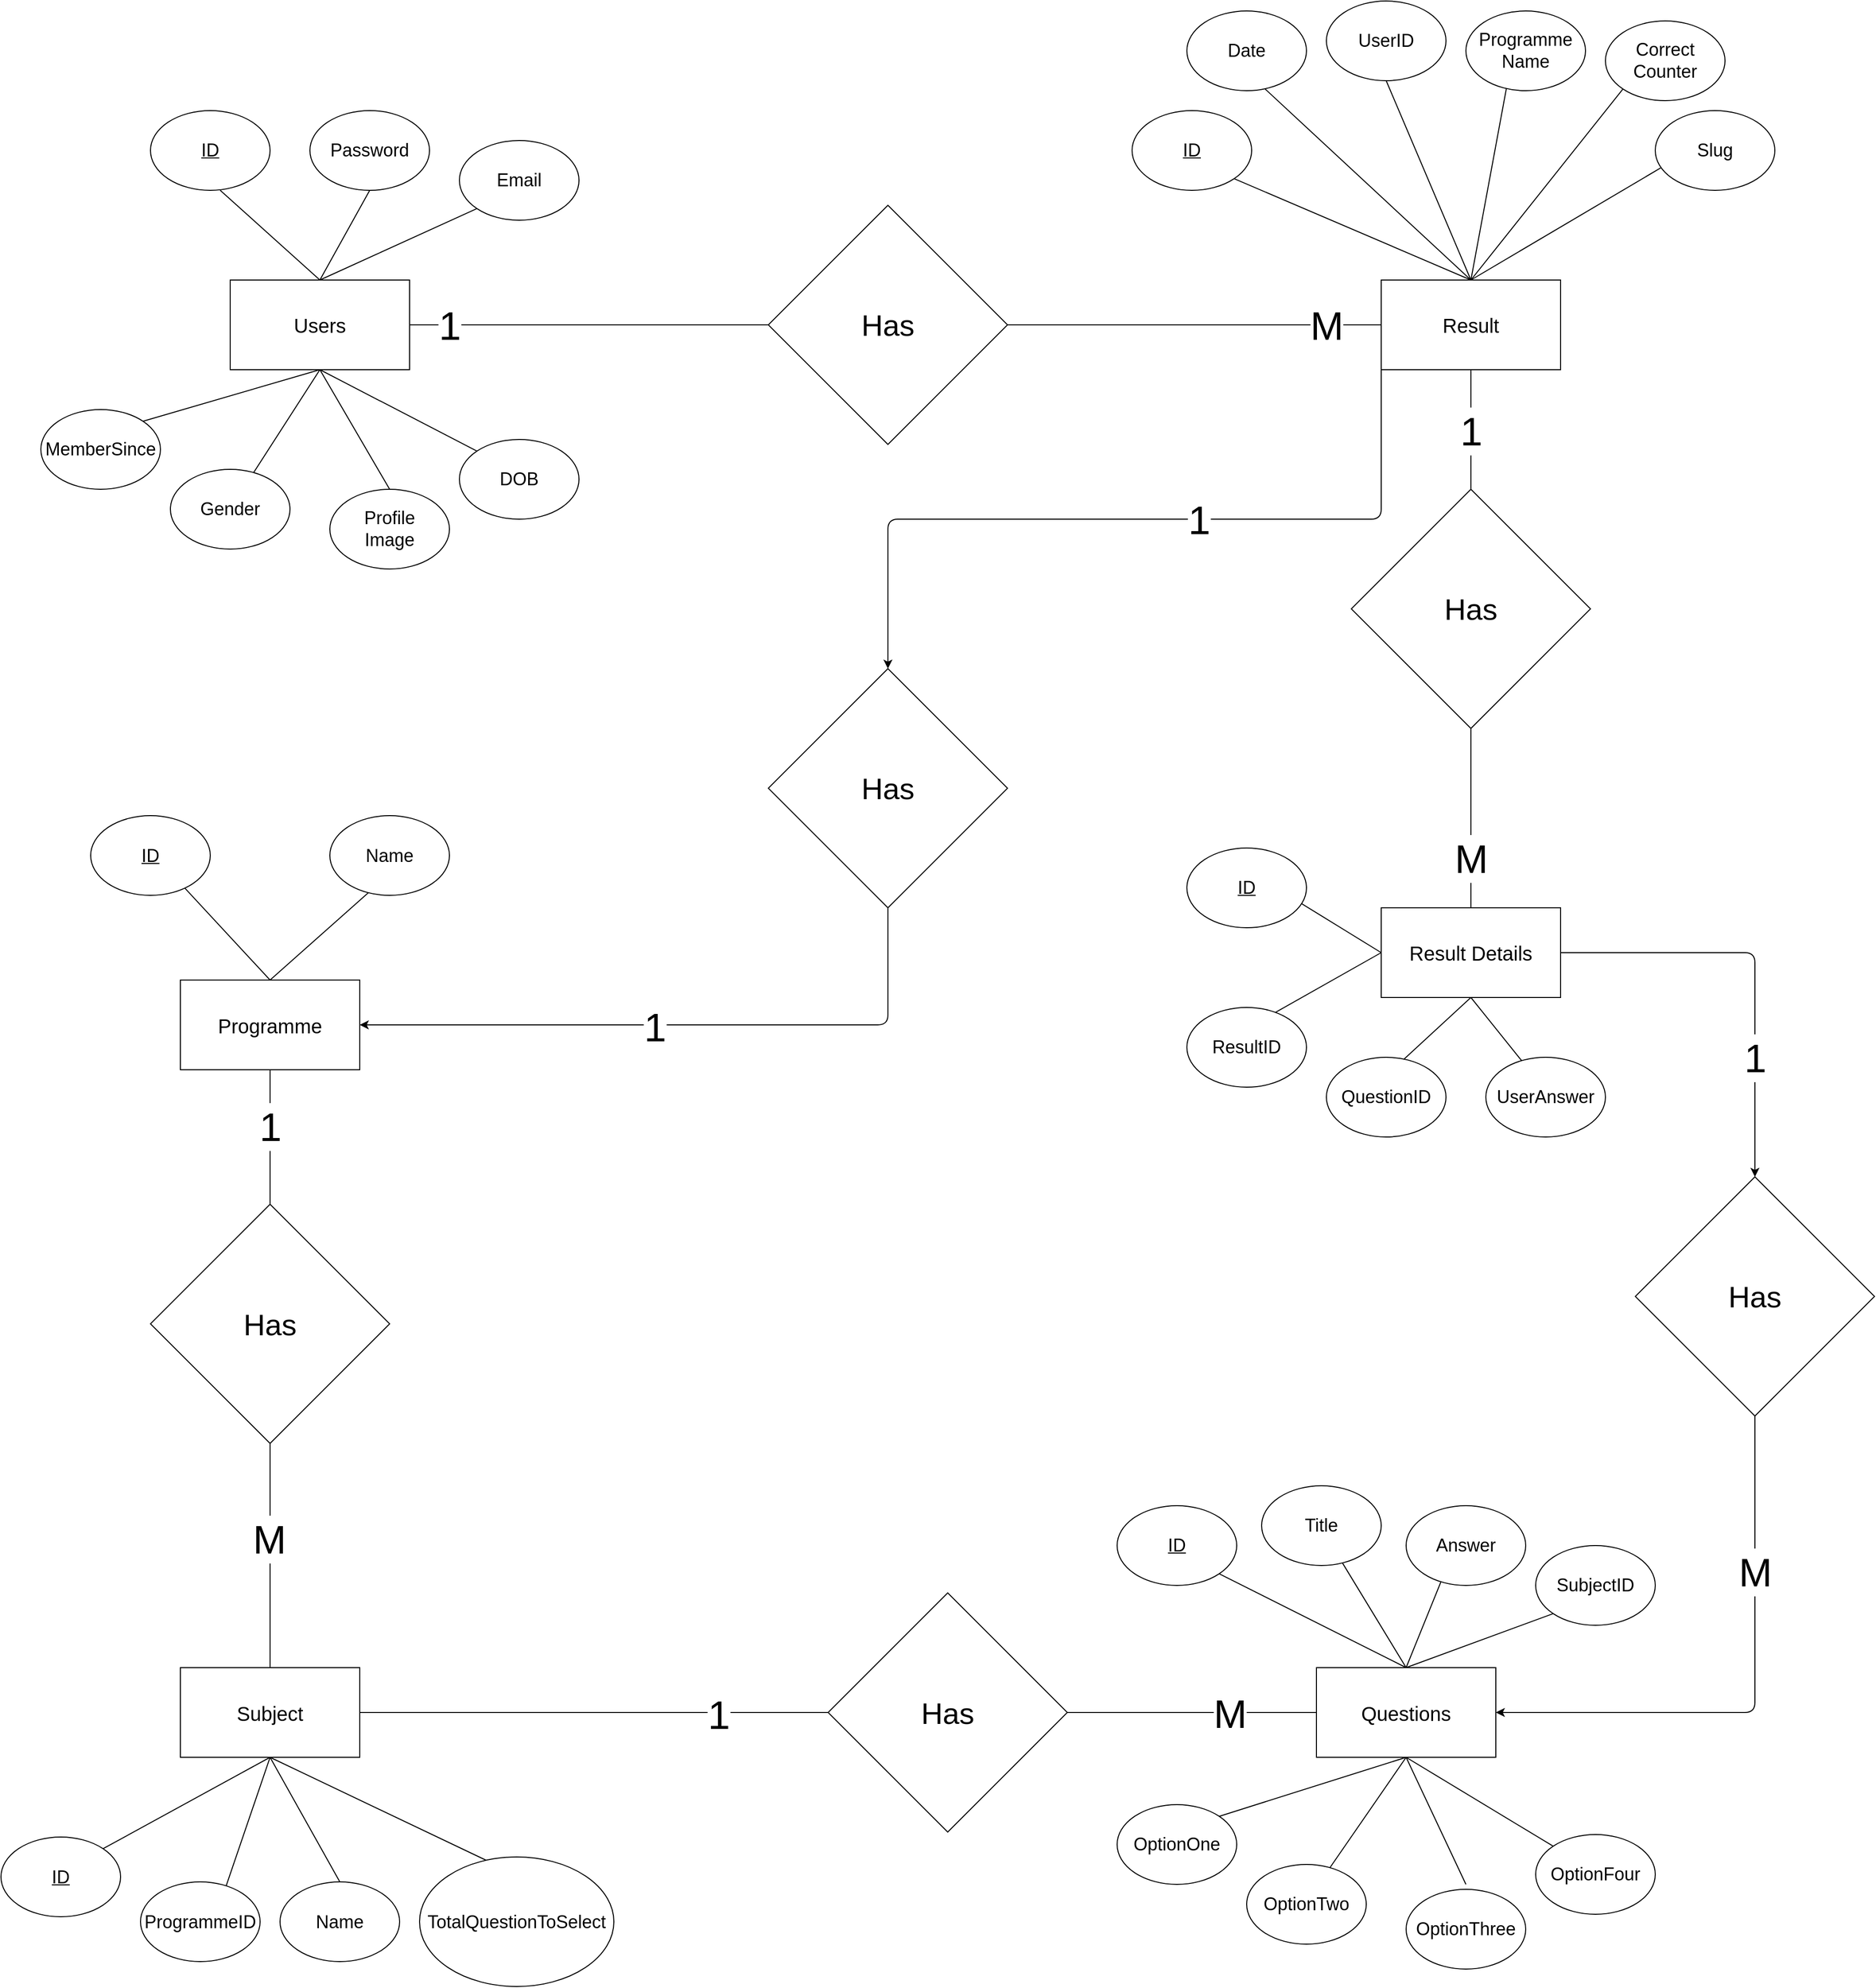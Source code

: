 <mxfile version="22.0.2" type="device">
  <diagram name="Page-1" id="zHE7dzKNxdLfFaWkAdhi">
    <mxGraphModel dx="1920" dy="1529" grid="1" gridSize="10" guides="1" tooltips="1" connect="1" arrows="1" fold="1" page="0" pageScale="1" pageWidth="850" pageHeight="1100" math="0" shadow="0">
      <root>
        <mxCell id="0" />
        <mxCell id="1" parent="0" />
        <mxCell id="DHTgpNYXtuhxtt-2HGvQ-1" value="&lt;font style=&quot;font-size: 20px;&quot;&gt;Questions&lt;/font&gt;" style="rounded=0;whiteSpace=wrap;html=1;" parent="1" vertex="1">
          <mxGeometry x="1400" y="1422.5" width="180" height="90" as="geometry" />
        </mxCell>
        <mxCell id="DHTgpNYXtuhxtt-2HGvQ-2" value="" style="endArrow=none;html=1;rounded=0;exitX=0.5;exitY=0;exitDx=0;exitDy=0;entryX=1;entryY=1;entryDx=0;entryDy=0;" parent="1" source="DHTgpNYXtuhxtt-2HGvQ-1" target="DHTgpNYXtuhxtt-2HGvQ-3" edge="1">
          <mxGeometry width="50" height="50" relative="1" as="geometry">
            <mxPoint x="1500" y="1480" as="sourcePoint" />
            <mxPoint x="1380" y="1330" as="targetPoint" />
          </mxGeometry>
        </mxCell>
        <mxCell id="DHTgpNYXtuhxtt-2HGvQ-3" value="&lt;font style=&quot;font-size: 18px;&quot;&gt;&lt;u&gt;ID&lt;/u&gt;&lt;/font&gt;" style="ellipse;whiteSpace=wrap;html=1;" parent="1" vertex="1">
          <mxGeometry x="1200" y="1260" width="120" height="80" as="geometry" />
        </mxCell>
        <mxCell id="DHTgpNYXtuhxtt-2HGvQ-4" value="" style="endArrow=none;html=1;rounded=0;exitX=0.5;exitY=0;exitDx=0;exitDy=0;entryX=0.67;entryY=0.954;entryDx=0;entryDy=0;entryPerimeter=0;" parent="1" source="DHTgpNYXtuhxtt-2HGvQ-1" target="DHTgpNYXtuhxtt-2HGvQ-5" edge="1">
          <mxGeometry width="50" height="50" relative="1" as="geometry">
            <mxPoint x="1553" y="1400" as="sourcePoint" />
            <mxPoint x="1409.56" y="1318" as="targetPoint" />
          </mxGeometry>
        </mxCell>
        <mxCell id="DHTgpNYXtuhxtt-2HGvQ-5" value="&lt;font style=&quot;font-size: 18px;&quot;&gt;Title&lt;/font&gt;" style="ellipse;whiteSpace=wrap;html=1;" parent="1" vertex="1">
          <mxGeometry x="1345" y="1240" width="120" height="80" as="geometry" />
        </mxCell>
        <mxCell id="DHTgpNYXtuhxtt-2HGvQ-6" value="" style="endArrow=none;html=1;rounded=0;exitX=0.5;exitY=0;exitDx=0;exitDy=0;entryX=0.29;entryY=0.959;entryDx=0;entryDy=0;entryPerimeter=0;" parent="1" source="DHTgpNYXtuhxtt-2HGvQ-1" target="DHTgpNYXtuhxtt-2HGvQ-7" edge="1">
          <mxGeometry width="50" height="50" relative="1" as="geometry">
            <mxPoint x="1490" y="1430" as="sourcePoint" />
            <mxPoint x="1640" y="1370" as="targetPoint" />
          </mxGeometry>
        </mxCell>
        <mxCell id="DHTgpNYXtuhxtt-2HGvQ-7" value="&lt;font style=&quot;font-size: 18px;&quot;&gt;Answer&lt;/font&gt;" style="ellipse;whiteSpace=wrap;html=1;" parent="1" vertex="1">
          <mxGeometry x="1490" y="1260" width="120" height="80" as="geometry" />
        </mxCell>
        <mxCell id="DHTgpNYXtuhxtt-2HGvQ-8" value="" style="endArrow=none;html=1;rounded=0;exitX=0.5;exitY=1;exitDx=0;exitDy=0;entryX=0.692;entryY=0.05;entryDx=0;entryDy=0;entryPerimeter=0;" parent="1" source="DHTgpNYXtuhxtt-2HGvQ-1" target="DHTgpNYXtuhxtt-2HGvQ-9" edge="1">
          <mxGeometry width="50" height="50" relative="1" as="geometry">
            <mxPoint x="1475" y="1510.0" as="sourcePoint" />
            <mxPoint x="1380" y="1610" as="targetPoint" />
          </mxGeometry>
        </mxCell>
        <mxCell id="DHTgpNYXtuhxtt-2HGvQ-9" value="&lt;font style=&quot;font-size: 18px;&quot;&gt;OptionTwo&lt;/font&gt;" style="ellipse;whiteSpace=wrap;html=1;direction=east;" parent="1" vertex="1">
          <mxGeometry x="1330" y="1620" width="120" height="80" as="geometry" />
        </mxCell>
        <mxCell id="DHTgpNYXtuhxtt-2HGvQ-10" value="" style="endArrow=none;html=1;rounded=0;entryX=0.5;entryY=0;entryDx=0;entryDy=0;exitX=0.5;exitY=1;exitDx=0;exitDy=0;" parent="1" source="DHTgpNYXtuhxtt-2HGvQ-1" edge="1">
          <mxGeometry width="50" height="50" relative="1" as="geometry">
            <mxPoint x="1475" y="1510.0" as="sourcePoint" />
            <mxPoint x="1550" y="1640" as="targetPoint" />
          </mxGeometry>
        </mxCell>
        <mxCell id="DHTgpNYXtuhxtt-2HGvQ-11" value="&lt;font style=&quot;font-size: 18px;&quot;&gt;OptionThree&lt;/font&gt;" style="ellipse;whiteSpace=wrap;html=1;direction=east;" parent="1" vertex="1">
          <mxGeometry x="1490" y="1645" width="120" height="80" as="geometry" />
        </mxCell>
        <mxCell id="DHTgpNYXtuhxtt-2HGvQ-12" value="" style="endArrow=none;html=1;rounded=0;exitX=0.5;exitY=1;exitDx=0;exitDy=0;entryX=0;entryY=0;entryDx=0;entryDy=0;" parent="1" source="DHTgpNYXtuhxtt-2HGvQ-1" target="DHTgpNYXtuhxtt-2HGvQ-13" edge="1">
          <mxGeometry width="50" height="50" relative="1" as="geometry">
            <mxPoint x="1475" y="1510.0" as="sourcePoint" />
            <mxPoint x="1640" y="1650" as="targetPoint" />
          </mxGeometry>
        </mxCell>
        <mxCell id="DHTgpNYXtuhxtt-2HGvQ-13" value="&lt;font style=&quot;font-size: 18px;&quot;&gt;OptionFour&lt;/font&gt;" style="ellipse;whiteSpace=wrap;html=1;direction=east;" parent="1" vertex="1">
          <mxGeometry x="1620" y="1590" width="120" height="80" as="geometry" />
        </mxCell>
        <mxCell id="DHTgpNYXtuhxtt-2HGvQ-15" value="" style="endArrow=none;html=1;rounded=0;exitX=0.5;exitY=1;exitDx=0;exitDy=0;entryX=1;entryY=0;entryDx=0;entryDy=0;" parent="1" source="DHTgpNYXtuhxtt-2HGvQ-1" target="DHTgpNYXtuhxtt-2HGvQ-16" edge="1">
          <mxGeometry width="50" height="50" relative="1" as="geometry">
            <mxPoint x="1475" y="1510.0" as="sourcePoint" />
            <mxPoint x="1310" y="1550" as="targetPoint" />
          </mxGeometry>
        </mxCell>
        <mxCell id="DHTgpNYXtuhxtt-2HGvQ-16" value="&lt;font style=&quot;font-size: 18px;&quot;&gt;OptionOne&lt;/font&gt;" style="ellipse;whiteSpace=wrap;html=1;direction=east;" parent="1" vertex="1">
          <mxGeometry x="1200" y="1560" width="120" height="80" as="geometry" />
        </mxCell>
        <mxCell id="DHTgpNYXtuhxtt-2HGvQ-17" value="&lt;font style=&quot;font-size: 20px;&quot;&gt;Users&lt;/font&gt;" style="rounded=0;whiteSpace=wrap;html=1;" parent="1" vertex="1">
          <mxGeometry x="310" y="30" width="180" height="90" as="geometry" />
        </mxCell>
        <mxCell id="DHTgpNYXtuhxtt-2HGvQ-18" value="" style="endArrow=none;html=1;rounded=0;exitX=0.5;exitY=0;exitDx=0;exitDy=0;" parent="1" source="DHTgpNYXtuhxtt-2HGvQ-17" edge="1">
          <mxGeometry width="50" height="50" relative="1" as="geometry">
            <mxPoint x="420" y="90" as="sourcePoint" />
            <mxPoint x="300" y="-60" as="targetPoint" />
          </mxGeometry>
        </mxCell>
        <mxCell id="DHTgpNYXtuhxtt-2HGvQ-19" value="&lt;font style=&quot;font-size: 18px;&quot;&gt;&lt;u&gt;ID&lt;/u&gt;&lt;/font&gt;" style="ellipse;whiteSpace=wrap;html=1;" parent="1" vertex="1">
          <mxGeometry x="230" y="-140" width="120" height="80" as="geometry" />
        </mxCell>
        <mxCell id="DHTgpNYXtuhxtt-2HGvQ-22" value="" style="endArrow=none;html=1;rounded=0;exitX=0.5;exitY=0;exitDx=0;exitDy=0;entryX=0;entryY=1;entryDx=0;entryDy=0;" parent="1" source="DHTgpNYXtuhxtt-2HGvQ-17" target="DHTgpNYXtuhxtt-2HGvQ-23" edge="1">
          <mxGeometry width="50" height="50" relative="1" as="geometry">
            <mxPoint x="410" y="40" as="sourcePoint" />
            <mxPoint x="560" y="-20" as="targetPoint" />
          </mxGeometry>
        </mxCell>
        <mxCell id="DHTgpNYXtuhxtt-2HGvQ-23" value="&lt;font style=&quot;font-size: 18px;&quot;&gt;Email&lt;/font&gt;" style="ellipse;whiteSpace=wrap;html=1;" parent="1" vertex="1">
          <mxGeometry x="540" y="-110" width="120" height="80" as="geometry" />
        </mxCell>
        <mxCell id="DHTgpNYXtuhxtt-2HGvQ-24" value="" style="endArrow=none;html=1;rounded=0;exitX=0.5;exitY=1;exitDx=0;exitDy=0;entryX=0.692;entryY=0.05;entryDx=0;entryDy=0;entryPerimeter=0;" parent="1" source="DHTgpNYXtuhxtt-2HGvQ-17" target="DHTgpNYXtuhxtt-2HGvQ-25" edge="1">
          <mxGeometry width="50" height="50" relative="1" as="geometry">
            <mxPoint x="400" y="300" as="sourcePoint" />
            <mxPoint x="300" y="210" as="targetPoint" />
          </mxGeometry>
        </mxCell>
        <mxCell id="DHTgpNYXtuhxtt-2HGvQ-25" value="&lt;font style=&quot;font-size: 18px;&quot;&gt;Gender&lt;/font&gt;" style="ellipse;whiteSpace=wrap;html=1;direction=east;" parent="1" vertex="1">
          <mxGeometry x="250" y="220" width="120" height="80" as="geometry" />
        </mxCell>
        <mxCell id="DHTgpNYXtuhxtt-2HGvQ-26" value="" style="endArrow=none;html=1;rounded=0;entryX=0.5;entryY=0;entryDx=0;entryDy=0;exitX=0.5;exitY=1;exitDx=0;exitDy=0;" parent="1" source="DHTgpNYXtuhxtt-2HGvQ-17" target="DHTgpNYXtuhxtt-2HGvQ-27" edge="1">
          <mxGeometry width="50" height="50" relative="1" as="geometry">
            <mxPoint x="410" y="260" as="sourcePoint" />
            <mxPoint x="460" y="210" as="targetPoint" />
          </mxGeometry>
        </mxCell>
        <mxCell id="DHTgpNYXtuhxtt-2HGvQ-27" value="&lt;font style=&quot;font-size: 18px;&quot;&gt;Profile&lt;br&gt;Image&lt;/font&gt;" style="ellipse;whiteSpace=wrap;html=1;direction=east;" parent="1" vertex="1">
          <mxGeometry x="410" y="240" width="120" height="80" as="geometry" />
        </mxCell>
        <mxCell id="DHTgpNYXtuhxtt-2HGvQ-28" value="" style="endArrow=none;html=1;rounded=0;exitX=0.5;exitY=1;exitDx=0;exitDy=0;entryX=0;entryY=0;entryDx=0;entryDy=0;" parent="1" source="DHTgpNYXtuhxtt-2HGvQ-17" target="DHTgpNYXtuhxtt-2HGvQ-29" edge="1">
          <mxGeometry width="50" height="50" relative="1" as="geometry">
            <mxPoint x="400" y="300" as="sourcePoint" />
            <mxPoint x="560" y="250" as="targetPoint" />
          </mxGeometry>
        </mxCell>
        <mxCell id="DHTgpNYXtuhxtt-2HGvQ-29" value="&lt;font style=&quot;font-size: 18px;&quot;&gt;DOB&lt;/font&gt;" style="ellipse;whiteSpace=wrap;html=1;direction=east;" parent="1" vertex="1">
          <mxGeometry x="540" y="190" width="120" height="80" as="geometry" />
        </mxCell>
        <mxCell id="DHTgpNYXtuhxtt-2HGvQ-30" value="" style="endArrow=none;html=1;rounded=0;exitX=0.5;exitY=0;exitDx=0;exitDy=0;entryX=0.5;entryY=1;entryDx=0;entryDy=0;" parent="1" source="DHTgpNYXtuhxtt-2HGvQ-17" target="DHTgpNYXtuhxtt-2HGvQ-31" edge="1">
          <mxGeometry width="50" height="50" relative="1" as="geometry">
            <mxPoint x="400" y="120" as="sourcePoint" />
            <mxPoint x="230" y="150" as="targetPoint" />
          </mxGeometry>
        </mxCell>
        <mxCell id="DHTgpNYXtuhxtt-2HGvQ-31" value="&lt;font style=&quot;font-size: 18px;&quot;&gt;Password&lt;/font&gt;" style="ellipse;whiteSpace=wrap;html=1;direction=east;" parent="1" vertex="1">
          <mxGeometry x="390" y="-140" width="120" height="80" as="geometry" />
        </mxCell>
        <mxCell id="Gae0MuEMHFGx-M63tHG_-1" style="edgeStyle=orthogonalEdgeStyle;rounded=1;orthogonalLoop=1;jettySize=auto;html=1;exitX=0;exitY=1;exitDx=0;exitDy=0;entryX=0.5;entryY=0;entryDx=0;entryDy=0;" edge="1" parent="1" source="DHTgpNYXtuhxtt-2HGvQ-32" target="XrXv45XWe5ub9CGLgNj5-101">
          <mxGeometry relative="1" as="geometry" />
        </mxCell>
        <mxCell id="Gae0MuEMHFGx-M63tHG_-2" value="&lt;font style=&quot;font-size: 40px;&quot;&gt;1&lt;/font&gt;" style="edgeLabel;html=1;align=center;verticalAlign=middle;resizable=0;points=[];" vertex="1" connectable="0" parent="Gae0MuEMHFGx-M63tHG_-1">
          <mxGeometry x="-0.161" relative="1" as="geometry">
            <mxPoint as="offset" />
          </mxGeometry>
        </mxCell>
        <mxCell id="DHTgpNYXtuhxtt-2HGvQ-32" value="&lt;font style=&quot;font-size: 20px;&quot;&gt;Result&lt;/font&gt;" style="rounded=0;whiteSpace=wrap;html=1;" parent="1" vertex="1">
          <mxGeometry x="1465" y="30" width="180" height="90" as="geometry" />
        </mxCell>
        <mxCell id="DHTgpNYXtuhxtt-2HGvQ-33" value="" style="endArrow=none;html=1;rounded=0;exitX=0.5;exitY=0;exitDx=0;exitDy=0;entryX=1;entryY=1;entryDx=0;entryDy=0;" parent="1" source="DHTgpNYXtuhxtt-2HGvQ-32" target="DHTgpNYXtuhxtt-2HGvQ-34" edge="1">
          <mxGeometry width="50" height="50" relative="1" as="geometry">
            <mxPoint x="1575" y="90" as="sourcePoint" />
            <mxPoint x="1455" y="-60" as="targetPoint" />
          </mxGeometry>
        </mxCell>
        <mxCell id="DHTgpNYXtuhxtt-2HGvQ-34" value="&lt;font style=&quot;font-size: 18px;&quot;&gt;&lt;u&gt;ID&lt;/u&gt;&lt;/font&gt;" style="ellipse;whiteSpace=wrap;html=1;" parent="1" vertex="1">
          <mxGeometry x="1215" y="-140" width="120" height="80" as="geometry" />
        </mxCell>
        <mxCell id="DHTgpNYXtuhxtt-2HGvQ-35" value="" style="endArrow=none;html=1;rounded=0;exitX=0.5;exitY=0;exitDx=0;exitDy=0;entryX=0.5;entryY=1;entryDx=0;entryDy=0;" parent="1" source="DHTgpNYXtuhxtt-2HGvQ-32" target="DHTgpNYXtuhxtt-2HGvQ-36" edge="1">
          <mxGeometry width="50" height="50" relative="1" as="geometry">
            <mxPoint x="1628" y="10" as="sourcePoint" />
            <mxPoint x="1615" y="-60" as="targetPoint" />
          </mxGeometry>
        </mxCell>
        <mxCell id="DHTgpNYXtuhxtt-2HGvQ-36" value="&lt;font style=&quot;font-size: 18px;&quot;&gt;UserID&lt;/font&gt;" style="ellipse;whiteSpace=wrap;html=1;" parent="1" vertex="1">
          <mxGeometry x="1410" y="-250" width="120" height="80" as="geometry" />
        </mxCell>
        <mxCell id="DHTgpNYXtuhxtt-2HGvQ-47" value="" style="endArrow=none;html=1;rounded=0;exitX=1;exitY=0.5;exitDx=0;exitDy=0;entryX=0;entryY=0.5;entryDx=0;entryDy=0;" parent="1" source="DHTgpNYXtuhxtt-2HGvQ-17" target="DHTgpNYXtuhxtt-2HGvQ-32" edge="1">
          <mxGeometry width="50" height="50" relative="1" as="geometry">
            <mxPoint x="880" y="210" as="sourcePoint" />
            <mxPoint x="930" y="160" as="targetPoint" />
          </mxGeometry>
        </mxCell>
        <mxCell id="DHTgpNYXtuhxtt-2HGvQ-54" value="&lt;font style=&quot;font-size: 40px;&quot;&gt;1&lt;/font&gt;" style="edgeLabel;html=1;align=center;verticalAlign=middle;resizable=0;points=[];" parent="DHTgpNYXtuhxtt-2HGvQ-47" vertex="1" connectable="0">
          <mxGeometry x="-0.982" relative="1" as="geometry">
            <mxPoint x="31" as="offset" />
          </mxGeometry>
        </mxCell>
        <mxCell id="DHTgpNYXtuhxtt-2HGvQ-55" value="&lt;font style=&quot;font-size: 40px;&quot;&gt;M&lt;/font&gt;" style="edgeLabel;html=1;align=center;verticalAlign=middle;resizable=0;points=[];" parent="DHTgpNYXtuhxtt-2HGvQ-47" vertex="1" connectable="0">
          <mxGeometry x="0.973" relative="1" as="geometry">
            <mxPoint x="-42" as="offset" />
          </mxGeometry>
        </mxCell>
        <mxCell id="DHTgpNYXtuhxtt-2HGvQ-48" value="&lt;font style=&quot;font-size: 30px;&quot;&gt;Has&lt;/font&gt;" style="rhombus;whiteSpace=wrap;html=1;" parent="1" vertex="1">
          <mxGeometry x="850" y="-45" width="240" height="240" as="geometry" />
        </mxCell>
        <mxCell id="DHTgpNYXtuhxtt-2HGvQ-51" value="" style="endArrow=none;html=1;rounded=0;entryX=0;entryY=1;entryDx=0;entryDy=0;exitX=0.5;exitY=0;exitDx=0;exitDy=0;" parent="1" source="DHTgpNYXtuhxtt-2HGvQ-1" target="DHTgpNYXtuhxtt-2HGvQ-52" edge="1">
          <mxGeometry width="50" height="50" relative="1" as="geometry">
            <mxPoint x="1480" y="1420" as="sourcePoint" />
            <mxPoint x="1760" y="1430" as="targetPoint" />
          </mxGeometry>
        </mxCell>
        <mxCell id="DHTgpNYXtuhxtt-2HGvQ-52" value="&lt;font style=&quot;font-size: 18px;&quot;&gt;SubjectID&lt;/font&gt;" style="ellipse;whiteSpace=wrap;html=1;" parent="1" vertex="1">
          <mxGeometry x="1620" y="1300" width="120" height="80" as="geometry" />
        </mxCell>
        <mxCell id="XrXv45XWe5ub9CGLgNj5-1" value="" style="endArrow=none;html=1;rounded=0;exitX=0.5;exitY=1;exitDx=0;exitDy=0;entryX=1;entryY=0;entryDx=0;entryDy=0;" parent="1" source="DHTgpNYXtuhxtt-2HGvQ-17" target="XrXv45XWe5ub9CGLgNj5-2" edge="1">
          <mxGeometry width="50" height="50" relative="1" as="geometry">
            <mxPoint x="410" y="130" as="sourcePoint" />
            <mxPoint x="220" y="160" as="targetPoint" />
          </mxGeometry>
        </mxCell>
        <mxCell id="XrXv45XWe5ub9CGLgNj5-2" value="&lt;font style=&quot;font-size: 18px;&quot;&gt;MemberSince&lt;/font&gt;" style="ellipse;whiteSpace=wrap;html=1;direction=east;" parent="1" vertex="1">
          <mxGeometry x="120" y="160" width="120" height="80" as="geometry" />
        </mxCell>
        <mxCell id="XrXv45XWe5ub9CGLgNj5-4" value="&lt;font style=&quot;font-size: 30px;&quot;&gt;Has&lt;/font&gt;" style="rhombus;whiteSpace=wrap;html=1;" parent="1" vertex="1">
          <mxGeometry x="1435" y="240" width="240" height="240" as="geometry" />
        </mxCell>
        <mxCell id="XrXv45XWe5ub9CGLgNj5-8" value="" style="endArrow=none;html=1;rounded=0;entryX=0.5;entryY=1;entryDx=0;entryDy=0;exitX=0.5;exitY=0;exitDx=0;exitDy=0;" parent="1" source="XrXv45XWe5ub9CGLgNj5-4" target="DHTgpNYXtuhxtt-2HGvQ-32" edge="1">
          <mxGeometry width="50" height="50" relative="1" as="geometry">
            <mxPoint x="1555" y="330" as="sourcePoint" />
            <mxPoint x="1370" y="200" as="targetPoint" />
          </mxGeometry>
        </mxCell>
        <mxCell id="XrXv45XWe5ub9CGLgNj5-86" value="&lt;font style=&quot;font-size: 40px;&quot;&gt;1&lt;/font&gt;" style="edgeLabel;html=1;align=center;verticalAlign=middle;resizable=0;points=[];" parent="XrXv45XWe5ub9CGLgNj5-8" vertex="1" connectable="0">
          <mxGeometry x="-0.012" relative="1" as="geometry">
            <mxPoint as="offset" />
          </mxGeometry>
        </mxCell>
        <mxCell id="XrXv45XWe5ub9CGLgNj5-9" value="" style="endArrow=none;html=1;rounded=0;entryX=0.5;entryY=1;entryDx=0;entryDy=0;exitX=0.5;exitY=0;exitDx=0;exitDy=0;" parent="1" source="XrXv45XWe5ub9CGLgNj5-10" target="XrXv45XWe5ub9CGLgNj5-4" edge="1">
          <mxGeometry width="50" height="50" relative="1" as="geometry">
            <mxPoint x="1555" y="790" as="sourcePoint" />
            <mxPoint x="1555.47" y="570" as="targetPoint" />
          </mxGeometry>
        </mxCell>
        <mxCell id="XrXv45XWe5ub9CGLgNj5-19" value="&lt;font style=&quot;font-size: 40px;&quot;&gt;M&lt;/font&gt;" style="edgeLabel;html=1;align=center;verticalAlign=middle;resizable=0;points=[];" parent="XrXv45XWe5ub9CGLgNj5-9" vertex="1" connectable="0">
          <mxGeometry x="-0.712" y="1" relative="1" as="geometry">
            <mxPoint x="1" y="-24" as="offset" />
          </mxGeometry>
        </mxCell>
        <mxCell id="Gae0MuEMHFGx-M63tHG_-5" style="edgeStyle=orthogonalEdgeStyle;rounded=1;orthogonalLoop=1;jettySize=auto;html=1;exitX=1;exitY=0.5;exitDx=0;exitDy=0;entryX=0.5;entryY=0;entryDx=0;entryDy=0;" edge="1" parent="1" source="XrXv45XWe5ub9CGLgNj5-10" target="XrXv45XWe5ub9CGLgNj5-84">
          <mxGeometry relative="1" as="geometry" />
        </mxCell>
        <mxCell id="Gae0MuEMHFGx-M63tHG_-6" value="&lt;font style=&quot;font-size: 40px;&quot;&gt;1&lt;/font&gt;" style="edgeLabel;html=1;align=center;verticalAlign=middle;resizable=0;points=[];" vertex="1" connectable="0" parent="Gae0MuEMHFGx-M63tHG_-5">
          <mxGeometry x="0.303" y="3" relative="1" as="geometry">
            <mxPoint x="-3" y="26" as="offset" />
          </mxGeometry>
        </mxCell>
        <mxCell id="XrXv45XWe5ub9CGLgNj5-10" value="&lt;font style=&quot;font-size: 20px;&quot;&gt;Result Details&lt;/font&gt;" style="rounded=0;whiteSpace=wrap;html=1;" parent="1" vertex="1">
          <mxGeometry x="1465" y="660" width="180" height="90" as="geometry" />
        </mxCell>
        <mxCell id="XrXv45XWe5ub9CGLgNj5-11" value="" style="endArrow=none;html=1;rounded=0;exitX=0.5;exitY=0;exitDx=0;exitDy=0;entryX=0.653;entryY=0.977;entryDx=0;entryDy=0;entryPerimeter=0;" parent="1" source="DHTgpNYXtuhxtt-2HGvQ-32" target="XrXv45XWe5ub9CGLgNj5-12" edge="1">
          <mxGeometry width="50" height="50" relative="1" as="geometry">
            <mxPoint x="1647.5" y="120" as="sourcePoint" />
            <mxPoint x="1807.5" y="70" as="targetPoint" />
          </mxGeometry>
        </mxCell>
        <mxCell id="XrXv45XWe5ub9CGLgNj5-12" value="&lt;span style=&quot;font-size: 18px;&quot;&gt;Date&lt;/span&gt;" style="ellipse;whiteSpace=wrap;html=1;" parent="1" vertex="1">
          <mxGeometry x="1270" y="-240" width="120" height="80" as="geometry" />
        </mxCell>
        <mxCell id="XrXv45XWe5ub9CGLgNj5-13" value="&lt;span style=&quot;font-size: 18px;&quot;&gt;Programme&lt;br&gt;Name&lt;/span&gt;" style="ellipse;whiteSpace=wrap;html=1;" parent="1" vertex="1">
          <mxGeometry x="1550" y="-240" width="120" height="80" as="geometry" />
        </mxCell>
        <mxCell id="XrXv45XWe5ub9CGLgNj5-14" value="&lt;span style=&quot;font-size: 18px;&quot;&gt;Correct Counter&lt;/span&gt;" style="ellipse;whiteSpace=wrap;html=1;" parent="1" vertex="1">
          <mxGeometry x="1690" y="-230" width="120" height="80" as="geometry" />
        </mxCell>
        <mxCell id="XrXv45XWe5ub9CGLgNj5-15" value="&lt;span style=&quot;font-size: 18px;&quot;&gt;Slug&lt;/span&gt;" style="ellipse;whiteSpace=wrap;html=1;" parent="1" vertex="1">
          <mxGeometry x="1740" y="-140" width="120" height="80" as="geometry" />
        </mxCell>
        <mxCell id="XrXv45XWe5ub9CGLgNj5-16" value="" style="endArrow=none;html=1;rounded=0;exitX=0.5;exitY=0;exitDx=0;exitDy=0;entryX=0.338;entryY=0.975;entryDx=0;entryDy=0;entryPerimeter=0;" parent="1" source="DHTgpNYXtuhxtt-2HGvQ-32" target="XrXv45XWe5ub9CGLgNj5-13" edge="1">
          <mxGeometry width="50" height="50" relative="1" as="geometry">
            <mxPoint x="1655" y="85" as="sourcePoint" />
            <mxPoint x="1757" y="23" as="targetPoint" />
          </mxGeometry>
        </mxCell>
        <mxCell id="XrXv45XWe5ub9CGLgNj5-17" value="" style="endArrow=none;html=1;rounded=0;exitX=0.5;exitY=0;exitDx=0;exitDy=0;entryX=0;entryY=1;entryDx=0;entryDy=0;" parent="1" source="DHTgpNYXtuhxtt-2HGvQ-32" target="XrXv45XWe5ub9CGLgNj5-14" edge="1">
          <mxGeometry width="50" height="50" relative="1" as="geometry">
            <mxPoint x="1655" y="85" as="sourcePoint" />
            <mxPoint x="1750" y="110" as="targetPoint" />
          </mxGeometry>
        </mxCell>
        <mxCell id="XrXv45XWe5ub9CGLgNj5-18" value="" style="endArrow=none;html=1;rounded=0;exitX=0.5;exitY=0;exitDx=0;exitDy=0;entryX=0.046;entryY=0.718;entryDx=0;entryDy=0;entryPerimeter=0;" parent="1" source="DHTgpNYXtuhxtt-2HGvQ-32" target="XrXv45XWe5ub9CGLgNj5-15" edge="1">
          <mxGeometry width="50" height="50" relative="1" as="geometry">
            <mxPoint x="1655" y="85" as="sourcePoint" />
            <mxPoint x="1750" y="210" as="targetPoint" />
          </mxGeometry>
        </mxCell>
        <mxCell id="XrXv45XWe5ub9CGLgNj5-21" value="" style="endArrow=none;html=1;rounded=0;exitX=0;exitY=0.5;exitDx=0;exitDy=0;entryX=0.954;entryY=0.693;entryDx=0;entryDy=0;entryPerimeter=0;" parent="1" source="XrXv45XWe5ub9CGLgNj5-10" target="XrXv45XWe5ub9CGLgNj5-22" edge="1">
          <mxGeometry width="50" height="50" relative="1" as="geometry">
            <mxPoint x="2015" y="830" as="sourcePoint" />
            <mxPoint x="1915" y="740" as="targetPoint" />
          </mxGeometry>
        </mxCell>
        <mxCell id="XrXv45XWe5ub9CGLgNj5-22" value="&lt;font style=&quot;font-size: 18px;&quot;&gt;&lt;u&gt;ID&lt;/u&gt;&lt;/font&gt;" style="ellipse;whiteSpace=wrap;html=1;" parent="1" vertex="1">
          <mxGeometry x="1270" y="600" width="120" height="80" as="geometry" />
        </mxCell>
        <mxCell id="XrXv45XWe5ub9CGLgNj5-23" value="" style="endArrow=none;html=1;rounded=0;exitX=0;exitY=0.5;exitDx=0;exitDy=0;entryX=0.741;entryY=0.062;entryDx=0;entryDy=0;entryPerimeter=0;" parent="1" source="XrXv45XWe5ub9CGLgNj5-10" target="XrXv45XWe5ub9CGLgNj5-24" edge="1">
          <mxGeometry width="50" height="50" relative="1" as="geometry">
            <mxPoint x="2015" y="830" as="sourcePoint" />
            <mxPoint x="2075" y="740" as="targetPoint" />
          </mxGeometry>
        </mxCell>
        <mxCell id="XrXv45XWe5ub9CGLgNj5-24" value="&lt;font style=&quot;font-size: 18px;&quot;&gt;ResultID&lt;/font&gt;" style="ellipse;whiteSpace=wrap;html=1;" parent="1" vertex="1">
          <mxGeometry x="1270" y="760" width="120" height="80" as="geometry" />
        </mxCell>
        <mxCell id="XrXv45XWe5ub9CGLgNj5-25" value="&lt;font style=&quot;font-size: 18px;&quot;&gt;QuestionID&lt;/font&gt;" style="ellipse;whiteSpace=wrap;html=1;" parent="1" vertex="1">
          <mxGeometry x="1410" y="810" width="120" height="80" as="geometry" />
        </mxCell>
        <mxCell id="XrXv45XWe5ub9CGLgNj5-26" value="" style="endArrow=none;html=1;rounded=0;exitX=0.5;exitY=1;exitDx=0;exitDy=0;entryX=0.648;entryY=0.025;entryDx=0;entryDy=0;entryPerimeter=0;" parent="1" source="XrXv45XWe5ub9CGLgNj5-10" target="XrXv45XWe5ub9CGLgNj5-25" edge="1">
          <mxGeometry width="50" height="50" relative="1" as="geometry">
            <mxPoint x="1565" y="760" as="sourcePoint" />
            <mxPoint x="1610" y="830" as="targetPoint" />
          </mxGeometry>
        </mxCell>
        <mxCell id="XrXv45XWe5ub9CGLgNj5-27" value="&lt;font style=&quot;font-size: 18px;&quot;&gt;UserAnswer&lt;/font&gt;" style="ellipse;whiteSpace=wrap;html=1;" parent="1" vertex="1">
          <mxGeometry x="1570" y="810" width="120" height="80" as="geometry" />
        </mxCell>
        <mxCell id="XrXv45XWe5ub9CGLgNj5-28" value="" style="endArrow=none;html=1;rounded=0;exitX=0.5;exitY=1;exitDx=0;exitDy=0;entryX=0.299;entryY=0.042;entryDx=0;entryDy=0;entryPerimeter=0;" parent="1" source="XrXv45XWe5ub9CGLgNj5-10" target="XrXv45XWe5ub9CGLgNj5-27" edge="1">
          <mxGeometry width="50" height="50" relative="1" as="geometry">
            <mxPoint x="1565" y="760" as="sourcePoint" />
            <mxPoint x="1673" y="833" as="targetPoint" />
          </mxGeometry>
        </mxCell>
        <mxCell id="XrXv45XWe5ub9CGLgNj5-29" value="&lt;font style=&quot;font-size: 20px;&quot;&gt;Programme&lt;/font&gt;" style="rounded=0;whiteSpace=wrap;html=1;" parent="1" vertex="1">
          <mxGeometry x="260" y="732.5" width="180" height="90" as="geometry" />
        </mxCell>
        <mxCell id="XrXv45XWe5ub9CGLgNj5-30" value="" style="endArrow=none;html=1;rounded=0;exitX=0.5;exitY=0;exitDx=0;exitDy=0;entryX=0.787;entryY=0.909;entryDx=0;entryDy=0;entryPerimeter=0;" parent="1" source="XrXv45XWe5ub9CGLgNj5-29" target="XrXv45XWe5ub9CGLgNj5-31" edge="1">
          <mxGeometry width="50" height="50" relative="1" as="geometry">
            <mxPoint x="370" y="792.5" as="sourcePoint" />
            <mxPoint x="250" y="642.5" as="targetPoint" />
          </mxGeometry>
        </mxCell>
        <mxCell id="XrXv45XWe5ub9CGLgNj5-31" value="&lt;font style=&quot;font-size: 18px;&quot;&gt;&lt;u&gt;ID&lt;/u&gt;&lt;/font&gt;" style="ellipse;whiteSpace=wrap;html=1;" parent="1" vertex="1">
          <mxGeometry x="170" y="567.5" width="120" height="80" as="geometry" />
        </mxCell>
        <mxCell id="XrXv45XWe5ub9CGLgNj5-32" value="" style="endArrow=none;html=1;rounded=0;exitX=0.5;exitY=0;exitDx=0;exitDy=0;entryX=0.323;entryY=0.966;entryDx=0;entryDy=0;entryPerimeter=0;" parent="1" source="XrXv45XWe5ub9CGLgNj5-29" target="XrXv45XWe5ub9CGLgNj5-33" edge="1">
          <mxGeometry width="50" height="50" relative="1" as="geometry">
            <mxPoint x="423" y="712.5" as="sourcePoint" />
            <mxPoint x="410" y="642.5" as="targetPoint" />
          </mxGeometry>
        </mxCell>
        <mxCell id="XrXv45XWe5ub9CGLgNj5-33" value="&lt;font style=&quot;font-size: 18px;&quot;&gt;Name&lt;/font&gt;" style="ellipse;whiteSpace=wrap;html=1;" parent="1" vertex="1">
          <mxGeometry x="410" y="567.5" width="120" height="80" as="geometry" />
        </mxCell>
        <mxCell id="XrXv45XWe5ub9CGLgNj5-57" value="" style="endArrow=none;html=1;rounded=0;exitX=0.5;exitY=1;exitDx=0;exitDy=0;entryX=0.5;entryY=0;entryDx=0;entryDy=0;" parent="1" source="XrXv45XWe5ub9CGLgNj5-29" target="XrXv45XWe5ub9CGLgNj5-58" edge="1">
          <mxGeometry width="50" height="50" relative="1" as="geometry">
            <mxPoint x="660" y="597.5" as="sourcePoint" />
            <mxPoint x="709" y="777.5" as="targetPoint" />
          </mxGeometry>
        </mxCell>
        <mxCell id="XrXv45XWe5ub9CGLgNj5-94" value="&lt;font style=&quot;font-size: 40px;&quot;&gt;1&lt;/font&gt;" style="edgeLabel;html=1;align=center;verticalAlign=middle;resizable=0;points=[];" parent="XrXv45XWe5ub9CGLgNj5-57" vertex="1" connectable="0">
          <mxGeometry x="-0.169" relative="1" as="geometry">
            <mxPoint as="offset" />
          </mxGeometry>
        </mxCell>
        <mxCell id="XrXv45XWe5ub9CGLgNj5-58" value="&lt;font style=&quot;font-size: 30px;&quot;&gt;Has&lt;/font&gt;" style="rhombus;whiteSpace=wrap;html=1;" parent="1" vertex="1">
          <mxGeometry x="230" y="957.5" width="240" height="240" as="geometry" />
        </mxCell>
        <mxCell id="XrXv45XWe5ub9CGLgNj5-60" value="" style="endArrow=none;html=1;rounded=0;exitX=0.5;exitY=1;exitDx=0;exitDy=0;entryX=0.5;entryY=0;entryDx=0;entryDy=0;" parent="1" source="XrXv45XWe5ub9CGLgNj5-58" target="XrXv45XWe5ub9CGLgNj5-71" edge="1">
          <mxGeometry width="50" height="50" relative="1" as="geometry">
            <mxPoint x="360" y="1507.5" as="sourcePoint" />
            <mxPoint x="320" y="1447.5" as="targetPoint" />
          </mxGeometry>
        </mxCell>
        <mxCell id="XrXv45XWe5ub9CGLgNj5-95" value="&lt;font style=&quot;font-size: 40px;&quot;&gt;M&lt;/font&gt;" style="edgeLabel;html=1;align=center;verticalAlign=middle;resizable=0;points=[];" parent="XrXv45XWe5ub9CGLgNj5-60" vertex="1" connectable="0">
          <mxGeometry x="-0.15" y="-1" relative="1" as="geometry">
            <mxPoint as="offset" />
          </mxGeometry>
        </mxCell>
        <mxCell id="XrXv45XWe5ub9CGLgNj5-71" value="&lt;font style=&quot;font-size: 20px;&quot;&gt;Subject&lt;/font&gt;" style="rounded=0;whiteSpace=wrap;html=1;" parent="1" vertex="1">
          <mxGeometry x="260" y="1422.5" width="180" height="90" as="geometry" />
        </mxCell>
        <mxCell id="XrXv45XWe5ub9CGLgNj5-72" value="" style="endArrow=none;html=1;rounded=0;exitX=0.5;exitY=1;exitDx=0;exitDy=0;entryX=1;entryY=0;entryDx=0;entryDy=0;" parent="1" source="XrXv45XWe5ub9CGLgNj5-71" target="XrXv45XWe5ub9CGLgNj5-73" edge="1">
          <mxGeometry width="50" height="50" relative="1" as="geometry">
            <mxPoint x="355" y="2002.5" as="sourcePoint" />
            <mxPoint x="255" y="1912.5" as="targetPoint" />
          </mxGeometry>
        </mxCell>
        <mxCell id="XrXv45XWe5ub9CGLgNj5-73" value="&lt;font style=&quot;font-size: 18px;&quot;&gt;&lt;u&gt;ID&lt;/u&gt;&lt;/font&gt;" style="ellipse;whiteSpace=wrap;html=1;" parent="1" vertex="1">
          <mxGeometry x="80" y="1592.5" width="120" height="80" as="geometry" />
        </mxCell>
        <mxCell id="XrXv45XWe5ub9CGLgNj5-74" value="" style="endArrow=none;html=1;rounded=0;exitX=0.5;exitY=1;exitDx=0;exitDy=0;entryX=0.5;entryY=1;entryDx=0;entryDy=0;" parent="1" source="XrXv45XWe5ub9CGLgNj5-71" target="XrXv45XWe5ub9CGLgNj5-75" edge="1">
          <mxGeometry width="50" height="50" relative="1" as="geometry">
            <mxPoint x="355" y="2002.5" as="sourcePoint" />
            <mxPoint x="415" y="1912.5" as="targetPoint" />
          </mxGeometry>
        </mxCell>
        <mxCell id="XrXv45XWe5ub9CGLgNj5-75" value="&lt;font style=&quot;font-size: 18px;&quot;&gt;ProgrammeID&lt;/font&gt;" style="ellipse;whiteSpace=wrap;html=1;" parent="1" vertex="1">
          <mxGeometry x="220" y="1637.5" width="120" height="80" as="geometry" />
        </mxCell>
        <mxCell id="XrXv45XWe5ub9CGLgNj5-76" value="&lt;font style=&quot;font-size: 18px;&quot;&gt;Name&lt;/font&gt;" style="ellipse;whiteSpace=wrap;html=1;" parent="1" vertex="1">
          <mxGeometry x="360" y="1637.5" width="120" height="80" as="geometry" />
        </mxCell>
        <mxCell id="XrXv45XWe5ub9CGLgNj5-77" value="" style="endArrow=none;html=1;rounded=0;exitX=0.5;exitY=1;exitDx=0;exitDy=0;entryX=0.5;entryY=0;entryDx=0;entryDy=0;" parent="1" source="XrXv45XWe5ub9CGLgNj5-71" target="XrXv45XWe5ub9CGLgNj5-76" edge="1">
          <mxGeometry width="50" height="50" relative="1" as="geometry">
            <mxPoint x="355" y="2002.5" as="sourcePoint" />
            <mxPoint x="315" y="1927.5" as="targetPoint" />
          </mxGeometry>
        </mxCell>
        <mxCell id="XrXv45XWe5ub9CGLgNj5-78" value="&lt;font style=&quot;font-size: 18px;&quot;&gt;TotalQuestionToSelect&lt;/font&gt;" style="ellipse;whiteSpace=wrap;html=1;" parent="1" vertex="1">
          <mxGeometry x="500" y="1612.5" width="195" height="130" as="geometry" />
        </mxCell>
        <mxCell id="XrXv45XWe5ub9CGLgNj5-79" value="" style="endArrow=none;html=1;rounded=0;entryX=0.342;entryY=0.025;entryDx=0;entryDy=0;exitX=0.5;exitY=1;exitDx=0;exitDy=0;entryPerimeter=0;" parent="1" source="XrXv45XWe5ub9CGLgNj5-71" target="XrXv45XWe5ub9CGLgNj5-78" edge="1">
          <mxGeometry width="50" height="50" relative="1" as="geometry">
            <mxPoint x="360" y="1927.5" as="sourcePoint" />
            <mxPoint x="444" y="1924.5" as="targetPoint" />
          </mxGeometry>
        </mxCell>
        <mxCell id="XrXv45XWe5ub9CGLgNj5-80" value="" style="endArrow=none;html=1;rounded=0;exitX=1;exitY=0.5;exitDx=0;exitDy=0;entryX=0;entryY=0.5;entryDx=0;entryDy=0;" parent="1" source="XrXv45XWe5ub9CGLgNj5-71" target="XrXv45XWe5ub9CGLgNj5-81" edge="1">
          <mxGeometry width="50" height="50" relative="1" as="geometry">
            <mxPoint x="640" y="1340" as="sourcePoint" />
            <mxPoint x="909" y="1340" as="targetPoint" />
          </mxGeometry>
        </mxCell>
        <mxCell id="XrXv45XWe5ub9CGLgNj5-96" value="&lt;font style=&quot;font-size: 40px;&quot;&gt;1&lt;/font&gt;" style="edgeLabel;html=1;align=center;verticalAlign=middle;resizable=0;points=[];" parent="XrXv45XWe5ub9CGLgNj5-80" vertex="1" connectable="0">
          <mxGeometry x="0.531" y="-1" relative="1" as="geometry">
            <mxPoint as="offset" />
          </mxGeometry>
        </mxCell>
        <mxCell id="XrXv45XWe5ub9CGLgNj5-81" value="&lt;font style=&quot;font-size: 30px;&quot;&gt;Has&lt;/font&gt;" style="rhombus;whiteSpace=wrap;html=1;" parent="1" vertex="1">
          <mxGeometry x="910" y="1347.5" width="240" height="240" as="geometry" />
        </mxCell>
        <mxCell id="XrXv45XWe5ub9CGLgNj5-82" value="" style="endArrow=none;html=1;rounded=0;exitX=1;exitY=0.5;exitDx=0;exitDy=0;entryX=0;entryY=0.5;entryDx=0;entryDy=0;" parent="1" source="XrXv45XWe5ub9CGLgNj5-81" target="DHTgpNYXtuhxtt-2HGvQ-1" edge="1">
          <mxGeometry width="50" height="50" relative="1" as="geometry">
            <mxPoint x="1310" y="1380" as="sourcePoint" />
            <mxPoint x="1360" y="1340" as="targetPoint" />
          </mxGeometry>
        </mxCell>
        <mxCell id="XrXv45XWe5ub9CGLgNj5-97" value="&lt;font style=&quot;font-size: 40px;&quot;&gt;M&lt;/font&gt;" style="edgeLabel;html=1;align=center;verticalAlign=middle;resizable=0;points=[];" parent="XrXv45XWe5ub9CGLgNj5-82" vertex="1" connectable="0">
          <mxGeometry x="0.305" relative="1" as="geometry">
            <mxPoint as="offset" />
          </mxGeometry>
        </mxCell>
        <mxCell id="Gae0MuEMHFGx-M63tHG_-8" style="edgeStyle=orthogonalEdgeStyle;rounded=1;orthogonalLoop=1;jettySize=auto;html=1;exitX=0.5;exitY=1;exitDx=0;exitDy=0;entryX=1;entryY=0.5;entryDx=0;entryDy=0;" edge="1" parent="1" source="XrXv45XWe5ub9CGLgNj5-84" target="DHTgpNYXtuhxtt-2HGvQ-1">
          <mxGeometry relative="1" as="geometry" />
        </mxCell>
        <mxCell id="Gae0MuEMHFGx-M63tHG_-9" value="&lt;font style=&quot;font-size: 40px;&quot;&gt;M&lt;/font&gt;" style="edgeLabel;html=1;align=center;verticalAlign=middle;resizable=0;points=[];" vertex="1" connectable="0" parent="Gae0MuEMHFGx-M63tHG_-8">
          <mxGeometry x="-0.443" relative="1" as="geometry">
            <mxPoint as="offset" />
          </mxGeometry>
        </mxCell>
        <mxCell id="XrXv45XWe5ub9CGLgNj5-84" value="&lt;font style=&quot;font-size: 30px;&quot;&gt;Has&lt;/font&gt;" style="rhombus;whiteSpace=wrap;html=1;" parent="1" vertex="1">
          <mxGeometry x="1720" y="930" width="240" height="240" as="geometry" />
        </mxCell>
        <mxCell id="Gae0MuEMHFGx-M63tHG_-3" style="edgeStyle=orthogonalEdgeStyle;rounded=1;orthogonalLoop=1;jettySize=auto;html=1;exitX=0.5;exitY=1;exitDx=0;exitDy=0;entryX=1;entryY=0.5;entryDx=0;entryDy=0;" edge="1" parent="1" source="XrXv45XWe5ub9CGLgNj5-101" target="XrXv45XWe5ub9CGLgNj5-29">
          <mxGeometry relative="1" as="geometry" />
        </mxCell>
        <mxCell id="Gae0MuEMHFGx-M63tHG_-4" value="&lt;font style=&quot;font-size: 40px;&quot;&gt;1&lt;/font&gt;" style="edgeLabel;html=1;align=center;verticalAlign=middle;resizable=0;points=[];" vertex="1" connectable="0" parent="Gae0MuEMHFGx-M63tHG_-3">
          <mxGeometry x="0.086" y="1" relative="1" as="geometry">
            <mxPoint as="offset" />
          </mxGeometry>
        </mxCell>
        <mxCell id="XrXv45XWe5ub9CGLgNj5-101" value="&lt;font style=&quot;font-size: 30px;&quot;&gt;Has&lt;/font&gt;" style="rhombus;whiteSpace=wrap;html=1;" parent="1" vertex="1">
          <mxGeometry x="850" y="420" width="240" height="240" as="geometry" />
        </mxCell>
      </root>
    </mxGraphModel>
  </diagram>
</mxfile>
